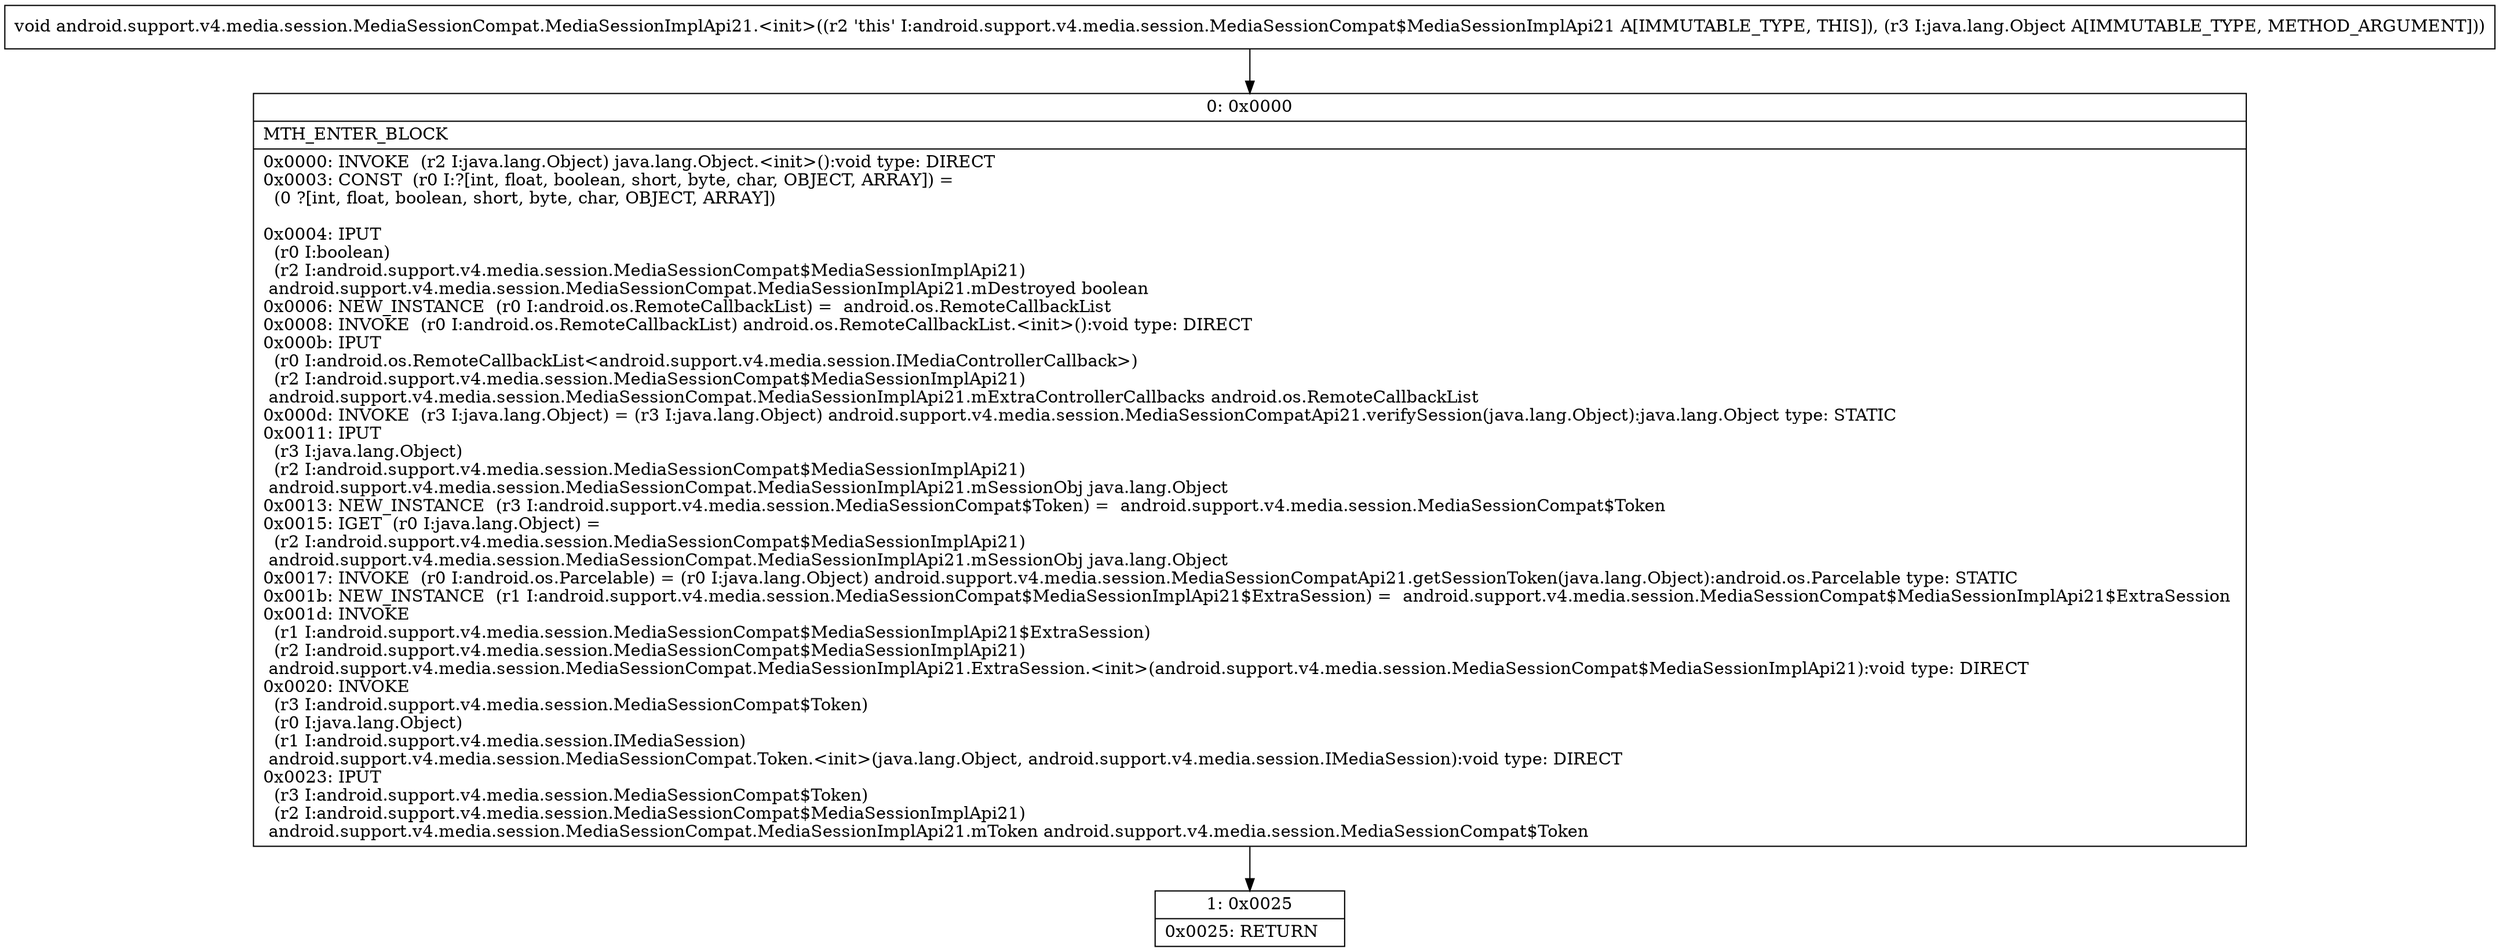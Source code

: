digraph "CFG forandroid.support.v4.media.session.MediaSessionCompat.MediaSessionImplApi21.\<init\>(Ljava\/lang\/Object;)V" {
Node_0 [shape=record,label="{0\:\ 0x0000|MTH_ENTER_BLOCK\l|0x0000: INVOKE  (r2 I:java.lang.Object) java.lang.Object.\<init\>():void type: DIRECT \l0x0003: CONST  (r0 I:?[int, float, boolean, short, byte, char, OBJECT, ARRAY]) = \l  (0 ?[int, float, boolean, short, byte, char, OBJECT, ARRAY])\l \l0x0004: IPUT  \l  (r0 I:boolean)\l  (r2 I:android.support.v4.media.session.MediaSessionCompat$MediaSessionImplApi21)\l android.support.v4.media.session.MediaSessionCompat.MediaSessionImplApi21.mDestroyed boolean \l0x0006: NEW_INSTANCE  (r0 I:android.os.RemoteCallbackList) =  android.os.RemoteCallbackList \l0x0008: INVOKE  (r0 I:android.os.RemoteCallbackList) android.os.RemoteCallbackList.\<init\>():void type: DIRECT \l0x000b: IPUT  \l  (r0 I:android.os.RemoteCallbackList\<android.support.v4.media.session.IMediaControllerCallback\>)\l  (r2 I:android.support.v4.media.session.MediaSessionCompat$MediaSessionImplApi21)\l android.support.v4.media.session.MediaSessionCompat.MediaSessionImplApi21.mExtraControllerCallbacks android.os.RemoteCallbackList \l0x000d: INVOKE  (r3 I:java.lang.Object) = (r3 I:java.lang.Object) android.support.v4.media.session.MediaSessionCompatApi21.verifySession(java.lang.Object):java.lang.Object type: STATIC \l0x0011: IPUT  \l  (r3 I:java.lang.Object)\l  (r2 I:android.support.v4.media.session.MediaSessionCompat$MediaSessionImplApi21)\l android.support.v4.media.session.MediaSessionCompat.MediaSessionImplApi21.mSessionObj java.lang.Object \l0x0013: NEW_INSTANCE  (r3 I:android.support.v4.media.session.MediaSessionCompat$Token) =  android.support.v4.media.session.MediaSessionCompat$Token \l0x0015: IGET  (r0 I:java.lang.Object) = \l  (r2 I:android.support.v4.media.session.MediaSessionCompat$MediaSessionImplApi21)\l android.support.v4.media.session.MediaSessionCompat.MediaSessionImplApi21.mSessionObj java.lang.Object \l0x0017: INVOKE  (r0 I:android.os.Parcelable) = (r0 I:java.lang.Object) android.support.v4.media.session.MediaSessionCompatApi21.getSessionToken(java.lang.Object):android.os.Parcelable type: STATIC \l0x001b: NEW_INSTANCE  (r1 I:android.support.v4.media.session.MediaSessionCompat$MediaSessionImplApi21$ExtraSession) =  android.support.v4.media.session.MediaSessionCompat$MediaSessionImplApi21$ExtraSession \l0x001d: INVOKE  \l  (r1 I:android.support.v4.media.session.MediaSessionCompat$MediaSessionImplApi21$ExtraSession)\l  (r2 I:android.support.v4.media.session.MediaSessionCompat$MediaSessionImplApi21)\l android.support.v4.media.session.MediaSessionCompat.MediaSessionImplApi21.ExtraSession.\<init\>(android.support.v4.media.session.MediaSessionCompat$MediaSessionImplApi21):void type: DIRECT \l0x0020: INVOKE  \l  (r3 I:android.support.v4.media.session.MediaSessionCompat$Token)\l  (r0 I:java.lang.Object)\l  (r1 I:android.support.v4.media.session.IMediaSession)\l android.support.v4.media.session.MediaSessionCompat.Token.\<init\>(java.lang.Object, android.support.v4.media.session.IMediaSession):void type: DIRECT \l0x0023: IPUT  \l  (r3 I:android.support.v4.media.session.MediaSessionCompat$Token)\l  (r2 I:android.support.v4.media.session.MediaSessionCompat$MediaSessionImplApi21)\l android.support.v4.media.session.MediaSessionCompat.MediaSessionImplApi21.mToken android.support.v4.media.session.MediaSessionCompat$Token \l}"];
Node_1 [shape=record,label="{1\:\ 0x0025|0x0025: RETURN   \l}"];
MethodNode[shape=record,label="{void android.support.v4.media.session.MediaSessionCompat.MediaSessionImplApi21.\<init\>((r2 'this' I:android.support.v4.media.session.MediaSessionCompat$MediaSessionImplApi21 A[IMMUTABLE_TYPE, THIS]), (r3 I:java.lang.Object A[IMMUTABLE_TYPE, METHOD_ARGUMENT])) }"];
MethodNode -> Node_0;
Node_0 -> Node_1;
}

